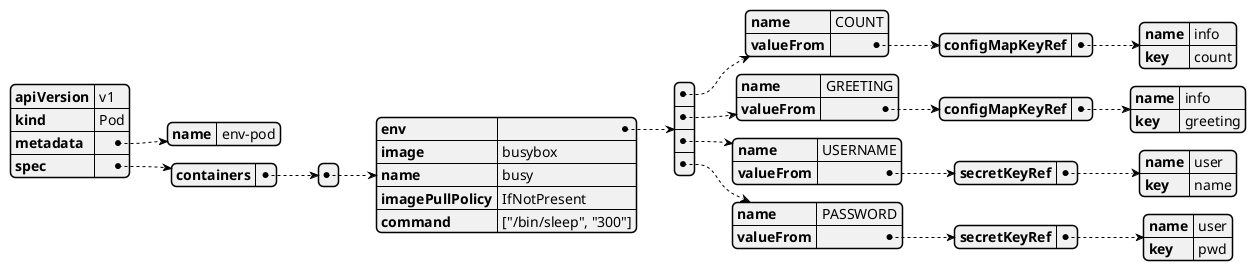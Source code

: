 @startyaml verify
apiVersion: v1
kind: Pod
metadata:
  name: env-pod

spec:
  containers:
  - env:
    - name: COUNT
      valueFrom:
        configMapKeyRef:
          name: info
          key: count
    - name: GREETING
      valueFrom:
        configMapKeyRef:
          name: info
          key: greeting
    - name: USERNAME
      valueFrom:
        secretKeyRef:
          name: user
          key: name
    - name: PASSWORD
      valueFrom:
        secretKeyRef:
          name: user
          key: pwd

    image: busybox
    name: busy
    imagePullPolicy: IfNotPresent
    command: ["/bin/sleep", "300"]

@endyaml